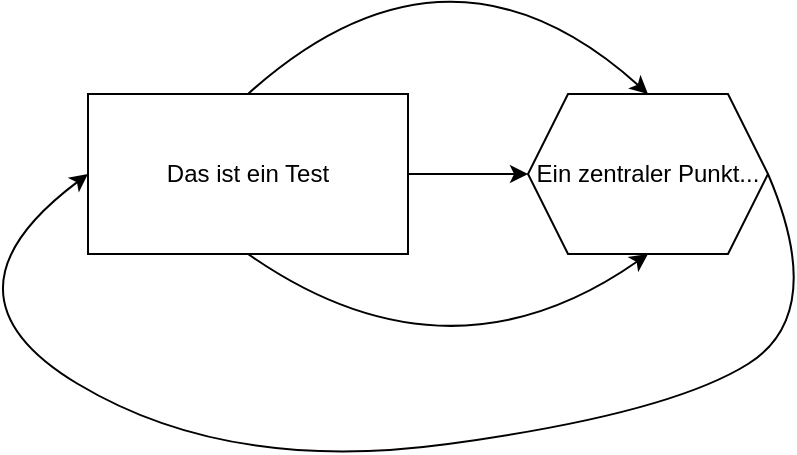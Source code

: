 <mxfile version="13.6.4" type="github">
  <diagram id="CZ-B9BOyb03Dr3ZJmCMU" name="Page-1">
    <mxGraphModel dx="786" dy="471" grid="1" gridSize="10" guides="1" tooltips="1" connect="1" arrows="1" fold="1" page="1" pageScale="1" pageWidth="827" pageHeight="1169" math="0" shadow="0">
      <root>
        <mxCell id="0" />
        <mxCell id="1" parent="0" />
        <mxCell id="699FdliAb1Y-qmWW1HFs-1" value="Das ist ein Test" style="rounded=0;whiteSpace=wrap;html=1;" vertex="1" parent="1">
          <mxGeometry x="80" y="200" width="160" height="80" as="geometry" />
        </mxCell>
        <mxCell id="699FdliAb1Y-qmWW1HFs-2" value="" style="endArrow=classic;html=1;exitX=1;exitY=0.5;exitDx=0;exitDy=0;entryX=0;entryY=0.5;entryDx=0;entryDy=0;" edge="1" parent="1" source="699FdliAb1Y-qmWW1HFs-1" target="699FdliAb1Y-qmWW1HFs-3">
          <mxGeometry width="50" height="50" relative="1" as="geometry">
            <mxPoint x="380" y="430" as="sourcePoint" />
            <mxPoint x="290" y="240" as="targetPoint" />
            <Array as="points" />
          </mxGeometry>
        </mxCell>
        <mxCell id="699FdliAb1Y-qmWW1HFs-3" value="Ein zentraler Punkt..." style="shape=hexagon;perimeter=hexagonPerimeter2;whiteSpace=wrap;html=1;fixedSize=1;" vertex="1" parent="1">
          <mxGeometry x="300" y="200" width="120" height="80" as="geometry" />
        </mxCell>
        <mxCell id="699FdliAb1Y-qmWW1HFs-5" value="" style="curved=1;endArrow=classic;html=1;entryX=0.5;entryY=1;entryDx=0;entryDy=0;exitX=0.5;exitY=1;exitDx=0;exitDy=0;" edge="1" parent="1" source="699FdliAb1Y-qmWW1HFs-1" target="699FdliAb1Y-qmWW1HFs-3">
          <mxGeometry width="50" height="50" relative="1" as="geometry">
            <mxPoint x="240" y="300" as="sourcePoint" />
            <mxPoint x="360" y="280" as="targetPoint" />
            <Array as="points">
              <mxPoint x="260" y="350" />
            </Array>
          </mxGeometry>
        </mxCell>
        <mxCell id="699FdliAb1Y-qmWW1HFs-6" value="" style="curved=1;endArrow=classic;html=1;entryX=0.5;entryY=0;entryDx=0;entryDy=0;exitX=0.5;exitY=0;exitDx=0;exitDy=0;" edge="1" parent="1" source="699FdliAb1Y-qmWW1HFs-1" target="699FdliAb1Y-qmWW1HFs-3">
          <mxGeometry width="50" height="50" relative="1" as="geometry">
            <mxPoint x="250" y="150" as="sourcePoint" />
            <mxPoint x="300" y="100" as="targetPoint" />
            <Array as="points">
              <mxPoint x="260" y="110" />
            </Array>
          </mxGeometry>
        </mxCell>
        <mxCell id="699FdliAb1Y-qmWW1HFs-10" value="" style="curved=1;endArrow=classic;html=1;shadow=0;exitX=1;exitY=0.5;exitDx=0;exitDy=0;entryX=0;entryY=0.5;entryDx=0;entryDy=0;" edge="1" parent="1" source="699FdliAb1Y-qmWW1HFs-3" target="699FdliAb1Y-qmWW1HFs-1">
          <mxGeometry width="50" height="50" relative="1" as="geometry">
            <mxPoint x="450" y="230" as="sourcePoint" />
            <mxPoint x="260" y="370" as="targetPoint" />
            <Array as="points">
              <mxPoint x="450" y="310" />
              <mxPoint x="370" y="360" />
              <mxPoint x="150" y="390" />
              <mxPoint y="300" />
            </Array>
          </mxGeometry>
        </mxCell>
      </root>
    </mxGraphModel>
  </diagram>
</mxfile>
